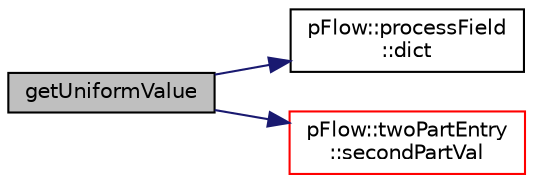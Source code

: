 digraph "getUniformValue"
{
 // LATEX_PDF_SIZE
  edge [fontname="Helvetica",fontsize="10",labelfontname="Helvetica",labelfontsize="10"];
  node [fontname="Helvetica",fontsize="10",shape=record];
  rankdir="LR";
  Node1 [label="getUniformValue",height=0.2,width=0.4,color="black", fillcolor="grey75", style="filled", fontcolor="black",tooltip=" "];
  Node1 -> Node2 [color="midnightblue",fontsize="10",style="solid",fontname="Helvetica"];
  Node2 [label="pFlow::processField\l::dict",height=0.2,width=0.4,color="black", fillcolor="white", style="filled",URL="$classpFlow_1_1processField.html#ad1002a3418d213058f0773c97e3640b9",tooltip=" "];
  Node1 -> Node3 [color="midnightblue",fontsize="10",style="solid",fontname="Helvetica"];
  Node3 [label="pFlow::twoPartEntry\l::secondPartVal",height=0.2,width=0.4,color="red", fillcolor="white", style="filled",URL="$classpFlow_1_1twoPartEntry.html#a2062a764da3c3b7d8e1c52418e2d3ed0",tooltip=" "];
}
